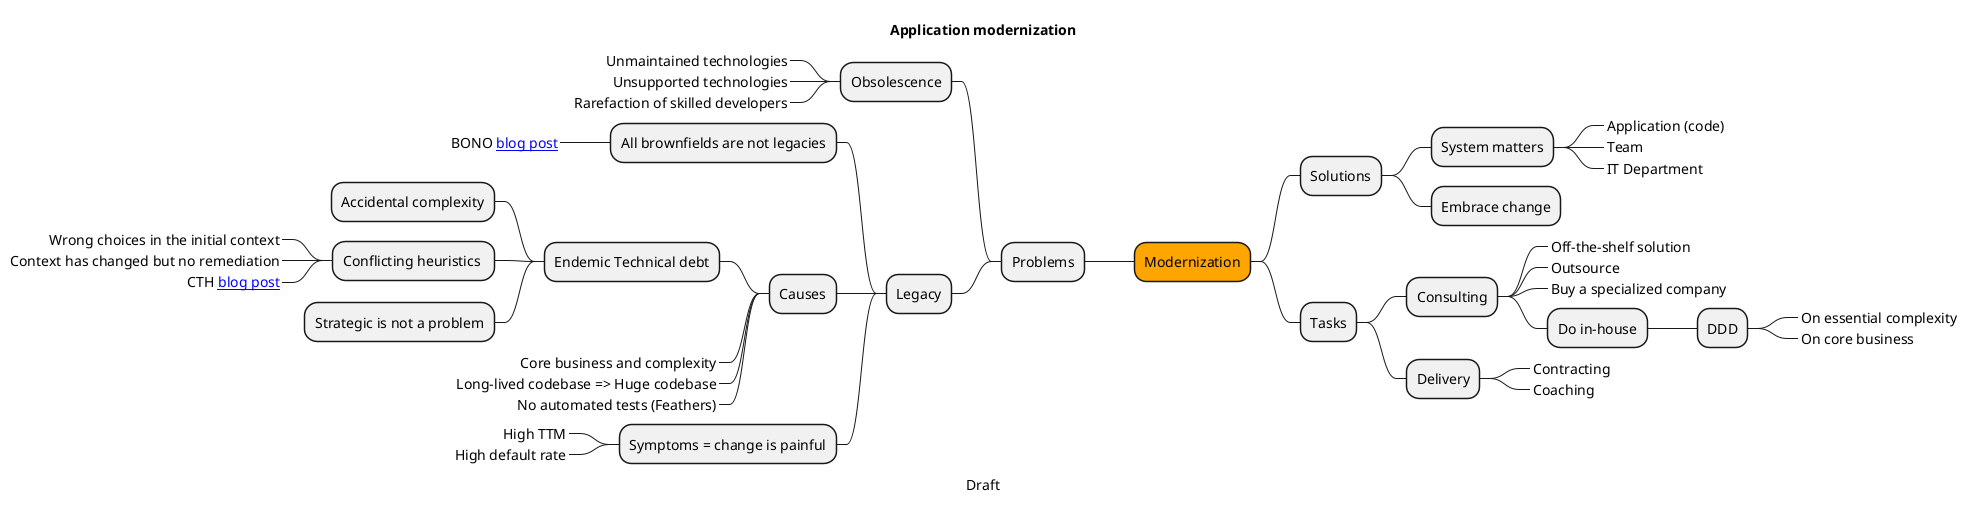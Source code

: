 @startmindmap

caption Draft
title Application modernization

+[#Orange] Modernization
-- Problems
--- Obsolescence
----_ Unmaintained technologies
----_ Unsupported technologies
----_ Rarefaction of skilled developers
--- Legacy
---- All brownfields are not legacies
-----_ BONO [[https://blog.octo.com/le-brownfield-n'est-pas-du-code-legacy blog post]]
---- Causes
----- Endemic Technical debt
------ Accidental complexity
------ Conflicting heuristics 
-------_ Wrong choices in the initial context
-------_ Context has changed but no remediation
-------_ CTH [[https://blog.octo.com/en-finir-avec-la-dette-technique blog post]]
------ Strategic is not a problem
-----_ Core business and complexity
-----_ Long-lived codebase => Huge codebase
-----_ No automated tests (Feathers)
---- Symptoms = change is painful
-----_ High TTM
-----_ High default rate
++ Solutions
+++ System matters
++++_ Application (code)
++++_ Team
++++_ IT Department
+++ Embrace change
++ Tasks
+++ Consulting
++++_ Off-the-shelf solution
++++_ Outsource
++++_ Buy a specialized company
++++ Do in-house
+++++ DDD
++++++_ On essential complexity
++++++_ On core business
+++ Delivery
++++_ Contracting
++++_ Coaching
@endmindmap


